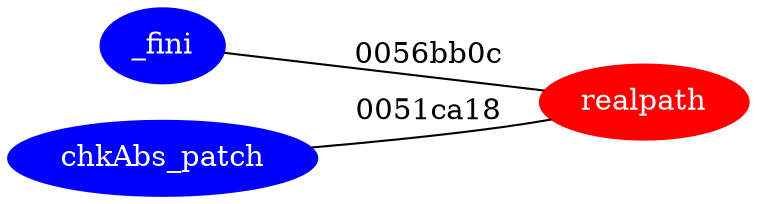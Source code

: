 graph ReferenceTree {
	graph [rankdir=LR]
	_fini [label=_fini color=blue fontcolor=white style=filled]
	realpath [label=realpath color=red fontcolor=white style=filled]
	_fini -- realpath [label="0056bb0c"]
	chkAbs_patch [label=chkAbs_patch color=blue fontcolor=white style=filled]
	realpath [label=realpath color=red fontcolor=white style=filled]
	chkAbs_patch -- realpath [label="0051ca18"]
}
